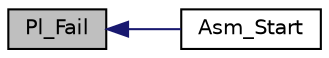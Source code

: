 digraph "Pl_Fail"
{
  edge [fontname="Helvetica",fontsize="10",labelfontname="Helvetica",labelfontsize="10"];
  node [fontname="Helvetica",fontsize="10",shape=record];
  rankdir="LR";
  Node1 [label="Pl_Fail",height=0.2,width=0.4,color="black", fillcolor="grey75", style="filled", fontcolor="black"];
  Node1 -> Node2 [dir="back",color="midnightblue",fontsize="10",style="solid"];
  Node2 [label="Asm_Start",height=0.2,width=0.4,color="black", fillcolor="white", style="filled",URL="$x86__64__any_8c.html#ac7bdb0538e4f03ec069405cf88f1de4f"];
}

